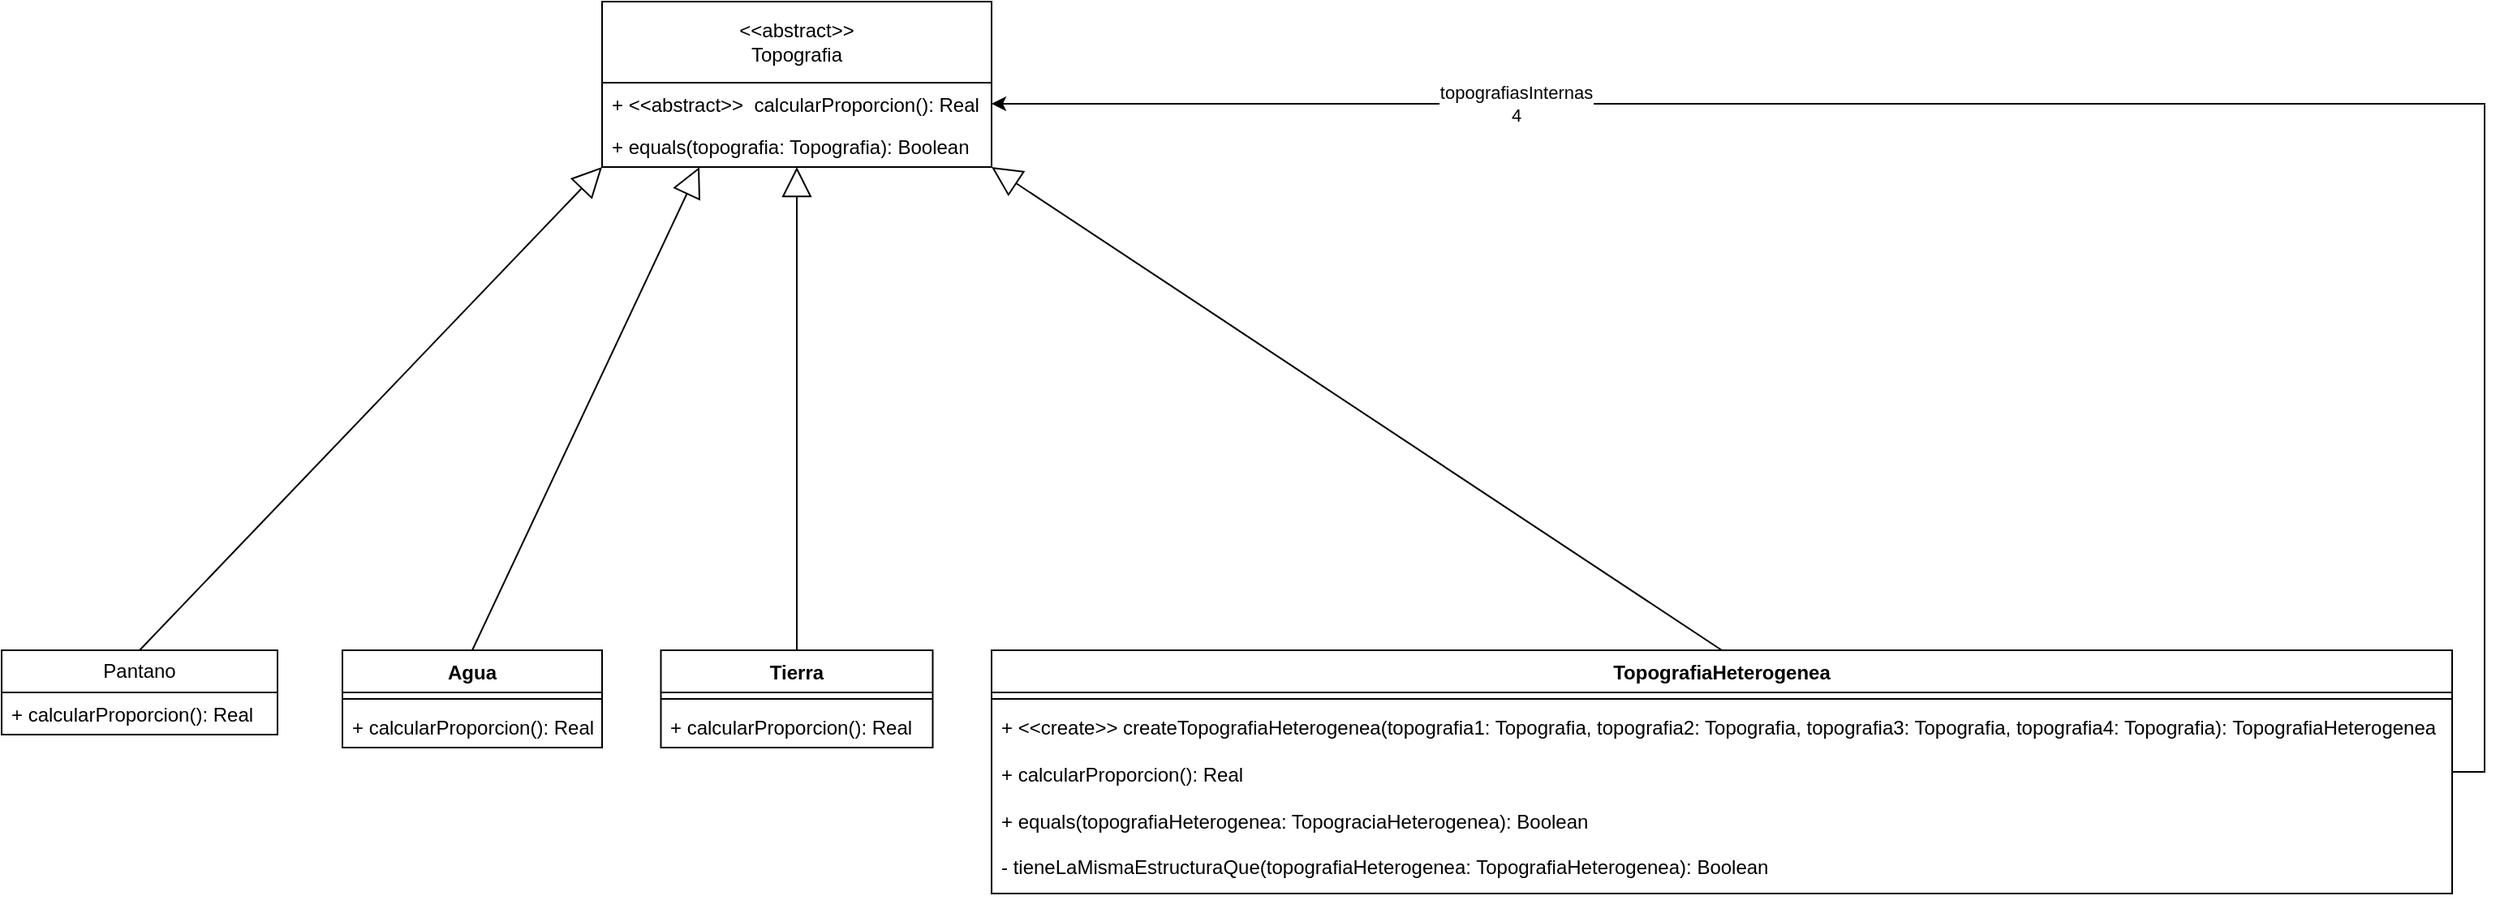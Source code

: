 <mxfile version="24.3.0" type="device">
  <diagram name="Page-1" id="WQeMGRshZQUWC3nnxU0A">
    <mxGraphModel dx="2284" dy="738" grid="1" gridSize="10" guides="1" tooltips="1" connect="1" arrows="1" fold="1" page="1" pageScale="1" pageWidth="850" pageHeight="1100" math="0" shadow="0">
      <root>
        <mxCell id="0" />
        <mxCell id="1" parent="0" />
        <mxCell id="r_hB89QpAm40qi6wfBcM-1" value="&lt;div&gt;&amp;lt;&amp;lt;abstract&amp;gt;&amp;gt;&lt;/div&gt;&lt;div&gt;Topografia&lt;br&gt;&lt;/div&gt;" style="swimlane;fontStyle=0;childLayout=stackLayout;horizontal=1;startSize=50;fillColor=none;horizontalStack=0;resizeParent=1;resizeParentMax=0;resizeLast=0;collapsible=1;marginBottom=0;whiteSpace=wrap;html=1;" parent="1" vertex="1">
          <mxGeometry x="200" y="200" width="240" height="102" as="geometry" />
        </mxCell>
        <mxCell id="r_hB89QpAm40qi6wfBcM-2" value="&lt;div&gt;+ &amp;lt;&amp;lt;abstract&amp;gt;&amp;gt;&amp;nbsp; calcularProporcion(): Real&lt;/div&gt;" style="text;strokeColor=none;fillColor=none;align=left;verticalAlign=top;spacingLeft=4;spacingRight=4;overflow=hidden;rotatable=0;points=[[0,0.5],[1,0.5]];portConstraint=eastwest;whiteSpace=wrap;html=1;" parent="r_hB89QpAm40qi6wfBcM-1" vertex="1">
          <mxGeometry y="50" width="240" height="26" as="geometry" />
        </mxCell>
        <mxCell id="r_hB89QpAm40qi6wfBcM-4" value="+ equals(topografia: Topografia): Boolean" style="text;strokeColor=none;fillColor=none;align=left;verticalAlign=top;spacingLeft=4;spacingRight=4;overflow=hidden;rotatable=0;points=[[0,0.5],[1,0.5]];portConstraint=eastwest;whiteSpace=wrap;html=1;" parent="r_hB89QpAm40qi6wfBcM-1" vertex="1">
          <mxGeometry y="76" width="240" height="26" as="geometry" />
        </mxCell>
        <mxCell id="r_hB89QpAm40qi6wfBcM-5" value="Agua" style="swimlane;fontStyle=1;align=center;verticalAlign=top;childLayout=stackLayout;horizontal=1;startSize=26;horizontalStack=0;resizeParent=1;resizeParentMax=0;resizeLast=0;collapsible=1;marginBottom=0;whiteSpace=wrap;html=1;" parent="1" vertex="1">
          <mxGeometry x="40" y="600" width="160" height="60" as="geometry" />
        </mxCell>
        <mxCell id="r_hB89QpAm40qi6wfBcM-7" value="" style="line;strokeWidth=1;fillColor=none;align=left;verticalAlign=middle;spacingTop=-1;spacingLeft=3;spacingRight=3;rotatable=0;labelPosition=right;points=[];portConstraint=eastwest;strokeColor=inherit;" parent="r_hB89QpAm40qi6wfBcM-5" vertex="1">
          <mxGeometry y="26" width="160" height="8" as="geometry" />
        </mxCell>
        <mxCell id="r_hB89QpAm40qi6wfBcM-8" value="&lt;div&gt;+ calcularProporcion(): Real&lt;/div&gt;" style="text;strokeColor=none;fillColor=none;align=left;verticalAlign=top;spacingLeft=4;spacingRight=4;overflow=hidden;rotatable=0;points=[[0,0.5],[1,0.5]];portConstraint=eastwest;whiteSpace=wrap;html=1;" parent="r_hB89QpAm40qi6wfBcM-5" vertex="1">
          <mxGeometry y="34" width="160" height="26" as="geometry" />
        </mxCell>
        <mxCell id="r_hB89QpAm40qi6wfBcM-9" value="Tierra" style="swimlane;fontStyle=1;align=center;verticalAlign=top;childLayout=stackLayout;horizontal=1;startSize=26;horizontalStack=0;resizeParent=1;resizeParentMax=0;resizeLast=0;collapsible=1;marginBottom=0;whiteSpace=wrap;html=1;" parent="1" vertex="1">
          <mxGeometry x="236.25" y="600" width="167.5" height="60" as="geometry" />
        </mxCell>
        <mxCell id="r_hB89QpAm40qi6wfBcM-11" value="" style="line;strokeWidth=1;fillColor=none;align=left;verticalAlign=middle;spacingTop=-1;spacingLeft=3;spacingRight=3;rotatable=0;labelPosition=right;points=[];portConstraint=eastwest;strokeColor=inherit;" parent="r_hB89QpAm40qi6wfBcM-9" vertex="1">
          <mxGeometry y="26" width="167.5" height="8" as="geometry" />
        </mxCell>
        <mxCell id="r_hB89QpAm40qi6wfBcM-12" value="&lt;div&gt;+ calcularProporcion(): Real&lt;/div&gt;" style="text;strokeColor=none;fillColor=none;align=left;verticalAlign=top;spacingLeft=4;spacingRight=4;overflow=hidden;rotatable=0;points=[[0,0.5],[1,0.5]];portConstraint=eastwest;whiteSpace=wrap;html=1;" parent="r_hB89QpAm40qi6wfBcM-9" vertex="1">
          <mxGeometry y="34" width="167.5" height="26" as="geometry" />
        </mxCell>
        <mxCell id="r_hB89QpAm40qi6wfBcM-20" style="edgeStyle=orthogonalEdgeStyle;rounded=0;orthogonalLoop=1;jettySize=auto;html=1;exitX=1;exitY=0.5;exitDx=0;exitDy=0;entryX=1;entryY=0.5;entryDx=0;entryDy=0;" parent="1" source="r_hB89QpAm40qi6wfBcM-13" target="r_hB89QpAm40qi6wfBcM-2" edge="1">
          <mxGeometry relative="1" as="geometry" />
        </mxCell>
        <mxCell id="r_hB89QpAm40qi6wfBcM-21" value="&lt;div&gt;topografiasInternas&lt;/div&gt;&lt;div&gt;4&lt;br&gt;&lt;/div&gt;" style="edgeLabel;html=1;align=center;verticalAlign=middle;resizable=0;points=[];" parent="r_hB89QpAm40qi6wfBcM-20" vertex="1" connectable="0">
          <mxGeometry x="0.522" relative="1" as="geometry">
            <mxPoint as="offset" />
          </mxGeometry>
        </mxCell>
        <mxCell id="r_hB89QpAm40qi6wfBcM-13" value="TopografiaHeterogenea" style="swimlane;fontStyle=1;align=center;verticalAlign=top;childLayout=stackLayout;horizontal=1;startSize=26;horizontalStack=0;resizeParent=1;resizeParentMax=0;resizeLast=0;collapsible=1;marginBottom=0;whiteSpace=wrap;html=1;" parent="1" vertex="1">
          <mxGeometry x="440" y="600" width="900" height="150" as="geometry" />
        </mxCell>
        <mxCell id="r_hB89QpAm40qi6wfBcM-15" value="" style="line;strokeWidth=1;fillColor=none;align=left;verticalAlign=middle;spacingTop=-1;spacingLeft=3;spacingRight=3;rotatable=0;labelPosition=right;points=[];portConstraint=eastwest;strokeColor=inherit;" parent="r_hB89QpAm40qi6wfBcM-13" vertex="1">
          <mxGeometry y="26" width="900" height="8" as="geometry" />
        </mxCell>
        <mxCell id="r_hB89QpAm40qi6wfBcM-16" value="&lt;div&gt;+ &amp;lt;&amp;lt;create&amp;gt;&amp;gt; createTopografiaHeterogenea(topografia1: Topografia, topografia2: Topografia, topografia3: Topografia, topografia4: Topografia):&amp;nbsp;TopografiaHeterogenea&lt;br&gt; &lt;/div&gt;&lt;div&gt;&lt;br&gt;&lt;/div&gt;&lt;div&gt;+ calcularProporcion(): Real&lt;/div&gt;&lt;div&gt;&lt;br&gt;&lt;/div&gt;&lt;div&gt;+ equals(topografiaHeterogenea: TopograciaHeterogenea): Boolean&lt;/div&gt;&lt;div&gt;&lt;br&gt;&lt;/div&gt;&lt;div&gt;- tieneLaMismaEstructuraQue(topografiaHeterogenea: TopografiaHeterogenea): Boolean&lt;br&gt;&lt;/div&gt;" style="text;strokeColor=none;fillColor=none;align=left;verticalAlign=top;spacingLeft=4;spacingRight=4;overflow=hidden;rotatable=0;points=[[0,0.5],[1,0.5]];portConstraint=eastwest;whiteSpace=wrap;html=1;" parent="r_hB89QpAm40qi6wfBcM-13" vertex="1">
          <mxGeometry y="34" width="900" height="116" as="geometry" />
        </mxCell>
        <mxCell id="r_hB89QpAm40qi6wfBcM-26" value="" style="endArrow=block;endSize=16;endFill=0;html=1;rounded=0;exitX=0.5;exitY=0;exitDx=0;exitDy=0;entryX=0.25;entryY=1;entryDx=0;entryDy=0;" parent="1" source="r_hB89QpAm40qi6wfBcM-5" target="r_hB89QpAm40qi6wfBcM-1" edge="1">
          <mxGeometry x="-0.001" width="160" relative="1" as="geometry">
            <mxPoint x="160" y="370" as="sourcePoint" />
            <mxPoint x="220" y="380" as="targetPoint" />
            <mxPoint as="offset" />
          </mxGeometry>
        </mxCell>
        <mxCell id="r_hB89QpAm40qi6wfBcM-27" value="" style="endArrow=block;endSize=16;endFill=0;html=1;rounded=0;exitX=0.5;exitY=0;exitDx=0;exitDy=0;entryX=0.5;entryY=1;entryDx=0;entryDy=0;" parent="1" source="r_hB89QpAm40qi6wfBcM-9" target="r_hB89QpAm40qi6wfBcM-1" edge="1">
          <mxGeometry width="160" relative="1" as="geometry">
            <mxPoint x="160" y="370" as="sourcePoint" />
            <mxPoint x="160" y="478" as="targetPoint" />
          </mxGeometry>
        </mxCell>
        <mxCell id="pjaExlMXJqOZ-a4YWLuQ-1" value="" style="endArrow=block;endSize=16;endFill=0;html=1;rounded=0;exitX=0.5;exitY=0;exitDx=0;exitDy=0;entryX=1;entryY=1;entryDx=0;entryDy=0;" parent="1" source="r_hB89QpAm40qi6wfBcM-13" target="r_hB89QpAm40qi6wfBcM-1" edge="1">
          <mxGeometry width="160" relative="1" as="geometry">
            <mxPoint x="480" y="410" as="sourcePoint" />
            <mxPoint x="640" y="410" as="targetPoint" />
          </mxGeometry>
        </mxCell>
        <mxCell id="7VV2Fv32RTURKwll39pT-1" value="Pantano" style="swimlane;fontStyle=0;childLayout=stackLayout;horizontal=1;startSize=26;fillColor=none;horizontalStack=0;resizeParent=1;resizeParentMax=0;resizeLast=0;collapsible=1;marginBottom=0;whiteSpace=wrap;html=1;" vertex="1" parent="1">
          <mxGeometry x="-170" y="600" width="170" height="52" as="geometry" />
        </mxCell>
        <mxCell id="7VV2Fv32RTURKwll39pT-2" value="&lt;div&gt;+ calcularProporcion(): Real&lt;/div&gt;" style="text;strokeColor=none;fillColor=none;align=left;verticalAlign=top;spacingLeft=4;spacingRight=4;overflow=hidden;rotatable=0;points=[[0,0.5],[1,0.5]];portConstraint=eastwest;whiteSpace=wrap;html=1;" vertex="1" parent="7VV2Fv32RTURKwll39pT-1">
          <mxGeometry y="26" width="170" height="26" as="geometry" />
        </mxCell>
        <mxCell id="7VV2Fv32RTURKwll39pT-5" value="" style="endArrow=block;endSize=16;endFill=0;html=1;rounded=0;exitX=0.5;exitY=0;exitDx=0;exitDy=0;entryX=0;entryY=1;entryDx=0;entryDy=0;" edge="1" parent="1" source="7VV2Fv32RTURKwll39pT-1" target="r_hB89QpAm40qi6wfBcM-1">
          <mxGeometry x="-0.001" width="160" relative="1" as="geometry">
            <mxPoint x="280" y="480" as="sourcePoint" />
            <mxPoint x="440" y="480" as="targetPoint" />
            <mxPoint as="offset" />
          </mxGeometry>
        </mxCell>
      </root>
    </mxGraphModel>
  </diagram>
</mxfile>
